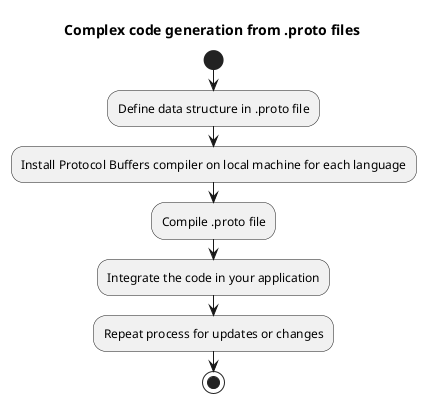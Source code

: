 @startuml protobuf-complex-gen-process

title Complex code generation from .proto files
start

:Define data structure in .proto file;
:Install Protocol Buffers compiler on local machine for each language;
:Compile .proto file;
:Integrate the code in your application;
:Repeat process for updates or changes;

stop

@enduml
